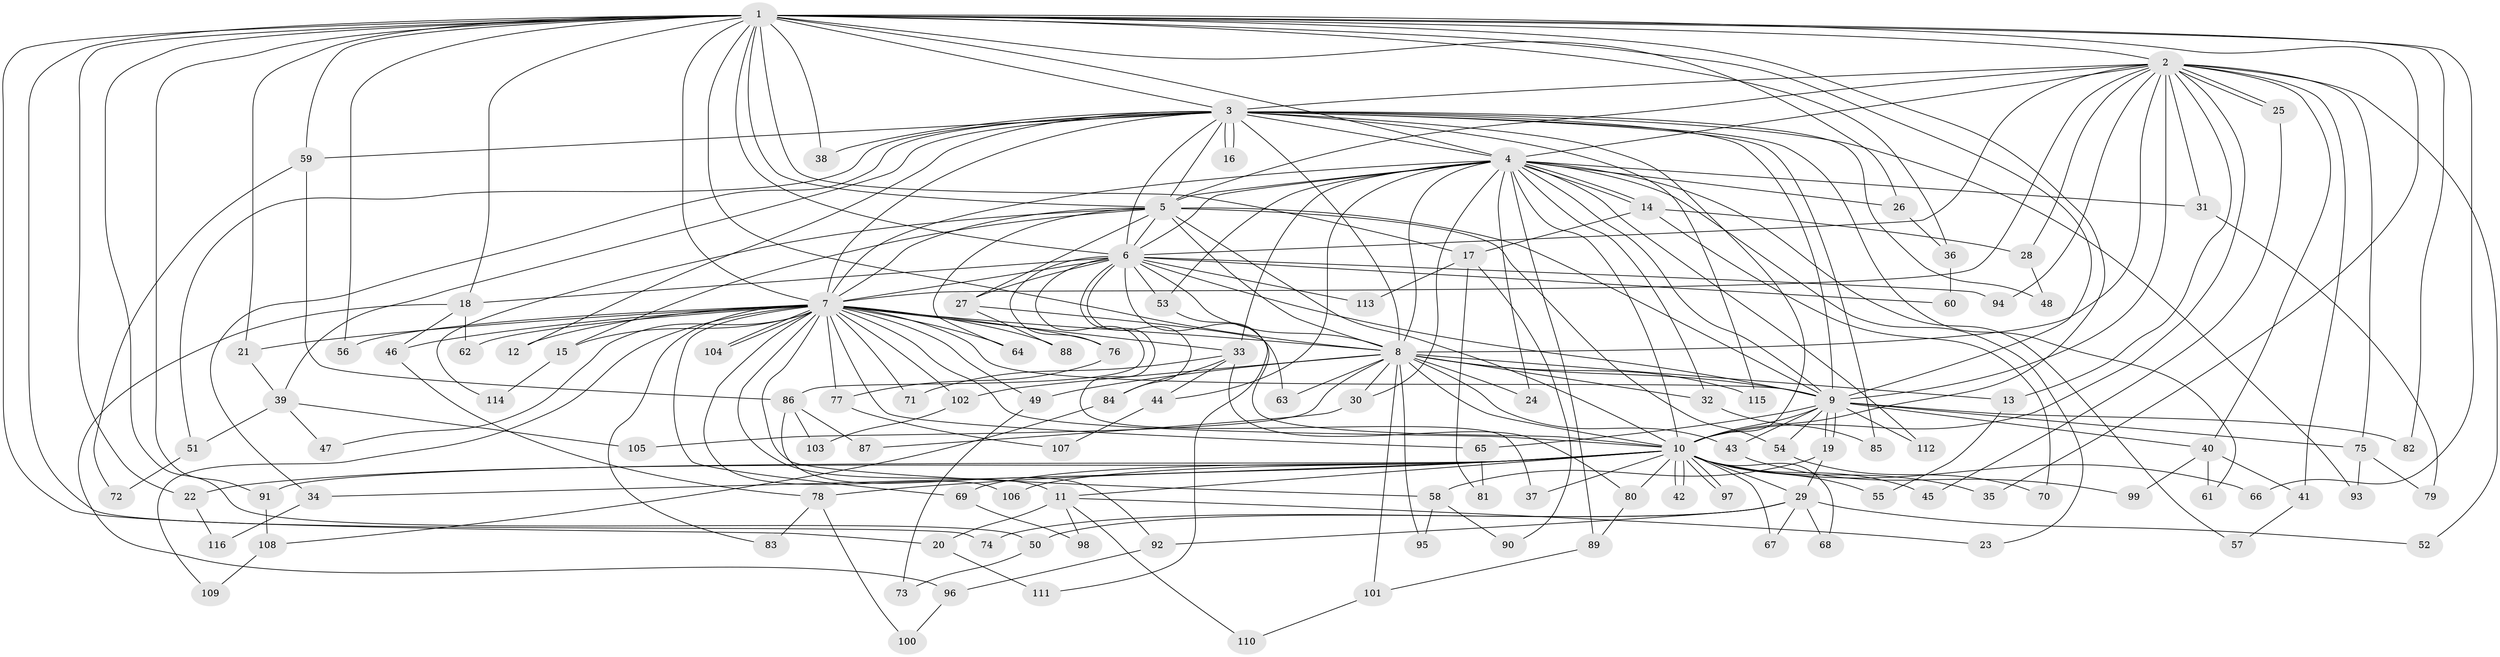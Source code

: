 // coarse degree distribution, {23: 0.01098901098901099, 27: 0.01098901098901099, 20: 0.01098901098901099, 13: 0.01098901098901099, 18: 0.01098901098901099, 31: 0.01098901098901099, 19: 0.01098901098901099, 17: 0.01098901098901099, 29: 0.01098901098901099, 6: 0.02197802197802198, 2: 0.4835164835164835, 3: 0.26373626373626374, 5: 0.054945054945054944, 1: 0.01098901098901099, 4: 0.054945054945054944, 9: 0.01098901098901099}
// Generated by graph-tools (version 1.1) at 2025/23/03/03/25 07:23:39]
// undirected, 116 vertices, 257 edges
graph export_dot {
graph [start="1"]
  node [color=gray90,style=filled];
  1;
  2;
  3;
  4;
  5;
  6;
  7;
  8;
  9;
  10;
  11;
  12;
  13;
  14;
  15;
  16;
  17;
  18;
  19;
  20;
  21;
  22;
  23;
  24;
  25;
  26;
  27;
  28;
  29;
  30;
  31;
  32;
  33;
  34;
  35;
  36;
  37;
  38;
  39;
  40;
  41;
  42;
  43;
  44;
  45;
  46;
  47;
  48;
  49;
  50;
  51;
  52;
  53;
  54;
  55;
  56;
  57;
  58;
  59;
  60;
  61;
  62;
  63;
  64;
  65;
  66;
  67;
  68;
  69;
  70;
  71;
  72;
  73;
  74;
  75;
  76;
  77;
  78;
  79;
  80;
  81;
  82;
  83;
  84;
  85;
  86;
  87;
  88;
  89;
  90;
  91;
  92;
  93;
  94;
  95;
  96;
  97;
  98;
  99;
  100;
  101;
  102;
  103;
  104;
  105;
  106;
  107;
  108;
  109;
  110;
  111;
  112;
  113;
  114;
  115;
  116;
  1 -- 2;
  1 -- 3;
  1 -- 4;
  1 -- 5;
  1 -- 6;
  1 -- 7;
  1 -- 8;
  1 -- 9;
  1 -- 10;
  1 -- 17;
  1 -- 18;
  1 -- 20;
  1 -- 21;
  1 -- 22;
  1 -- 26;
  1 -- 35;
  1 -- 36;
  1 -- 38;
  1 -- 50;
  1 -- 56;
  1 -- 59;
  1 -- 66;
  1 -- 74;
  1 -- 82;
  1 -- 91;
  2 -- 3;
  2 -- 4;
  2 -- 5;
  2 -- 6;
  2 -- 7;
  2 -- 8;
  2 -- 9;
  2 -- 10;
  2 -- 13;
  2 -- 25;
  2 -- 25;
  2 -- 28;
  2 -- 31;
  2 -- 40;
  2 -- 41;
  2 -- 52;
  2 -- 75;
  2 -- 94;
  3 -- 4;
  3 -- 5;
  3 -- 6;
  3 -- 7;
  3 -- 8;
  3 -- 9;
  3 -- 10;
  3 -- 12;
  3 -- 16;
  3 -- 16;
  3 -- 34;
  3 -- 38;
  3 -- 39;
  3 -- 48;
  3 -- 51;
  3 -- 59;
  3 -- 61;
  3 -- 85;
  3 -- 93;
  3 -- 115;
  4 -- 5;
  4 -- 6;
  4 -- 7;
  4 -- 8;
  4 -- 9;
  4 -- 10;
  4 -- 14;
  4 -- 14;
  4 -- 23;
  4 -- 24;
  4 -- 26;
  4 -- 30;
  4 -- 31;
  4 -- 32;
  4 -- 33;
  4 -- 44;
  4 -- 53;
  4 -- 57;
  4 -- 89;
  4 -- 112;
  5 -- 6;
  5 -- 7;
  5 -- 8;
  5 -- 9;
  5 -- 10;
  5 -- 15;
  5 -- 27;
  5 -- 54;
  5 -- 64;
  5 -- 114;
  6 -- 7;
  6 -- 8;
  6 -- 9;
  6 -- 10;
  6 -- 18;
  6 -- 27;
  6 -- 37;
  6 -- 53;
  6 -- 60;
  6 -- 76;
  6 -- 84;
  6 -- 86;
  6 -- 94;
  6 -- 113;
  7 -- 8;
  7 -- 9;
  7 -- 10;
  7 -- 11;
  7 -- 12;
  7 -- 15;
  7 -- 21;
  7 -- 33;
  7 -- 46;
  7 -- 47;
  7 -- 49;
  7 -- 56;
  7 -- 58;
  7 -- 62;
  7 -- 64;
  7 -- 65;
  7 -- 69;
  7 -- 71;
  7 -- 76;
  7 -- 77;
  7 -- 83;
  7 -- 88;
  7 -- 102;
  7 -- 104;
  7 -- 104;
  7 -- 106;
  7 -- 109;
  8 -- 9;
  8 -- 10;
  8 -- 13;
  8 -- 24;
  8 -- 30;
  8 -- 32;
  8 -- 43;
  8 -- 49;
  8 -- 63;
  8 -- 95;
  8 -- 101;
  8 -- 102;
  8 -- 105;
  8 -- 115;
  9 -- 10;
  9 -- 19;
  9 -- 19;
  9 -- 40;
  9 -- 43;
  9 -- 54;
  9 -- 65;
  9 -- 75;
  9 -- 82;
  9 -- 112;
  10 -- 11;
  10 -- 22;
  10 -- 29;
  10 -- 34;
  10 -- 35;
  10 -- 37;
  10 -- 42;
  10 -- 42;
  10 -- 45;
  10 -- 55;
  10 -- 66;
  10 -- 67;
  10 -- 68;
  10 -- 69;
  10 -- 78;
  10 -- 80;
  10 -- 91;
  10 -- 97;
  10 -- 97;
  10 -- 106;
  11 -- 20;
  11 -- 23;
  11 -- 98;
  11 -- 110;
  13 -- 55;
  14 -- 17;
  14 -- 28;
  14 -- 70;
  15 -- 114;
  17 -- 81;
  17 -- 90;
  17 -- 113;
  18 -- 46;
  18 -- 62;
  18 -- 96;
  19 -- 29;
  19 -- 58;
  20 -- 111;
  21 -- 39;
  22 -- 116;
  25 -- 45;
  26 -- 36;
  27 -- 63;
  27 -- 88;
  28 -- 48;
  29 -- 50;
  29 -- 52;
  29 -- 67;
  29 -- 68;
  29 -- 74;
  29 -- 92;
  30 -- 87;
  31 -- 79;
  32 -- 85;
  33 -- 44;
  33 -- 71;
  33 -- 80;
  33 -- 84;
  34 -- 116;
  36 -- 60;
  39 -- 47;
  39 -- 51;
  39 -- 105;
  40 -- 41;
  40 -- 61;
  40 -- 99;
  41 -- 57;
  43 -- 99;
  44 -- 107;
  46 -- 78;
  49 -- 73;
  50 -- 73;
  51 -- 72;
  53 -- 111;
  54 -- 70;
  58 -- 90;
  58 -- 95;
  59 -- 72;
  59 -- 86;
  65 -- 81;
  69 -- 98;
  75 -- 79;
  75 -- 93;
  76 -- 77;
  77 -- 107;
  78 -- 83;
  78 -- 100;
  80 -- 89;
  84 -- 108;
  86 -- 87;
  86 -- 92;
  86 -- 103;
  89 -- 101;
  91 -- 108;
  92 -- 96;
  96 -- 100;
  101 -- 110;
  102 -- 103;
  108 -- 109;
}
